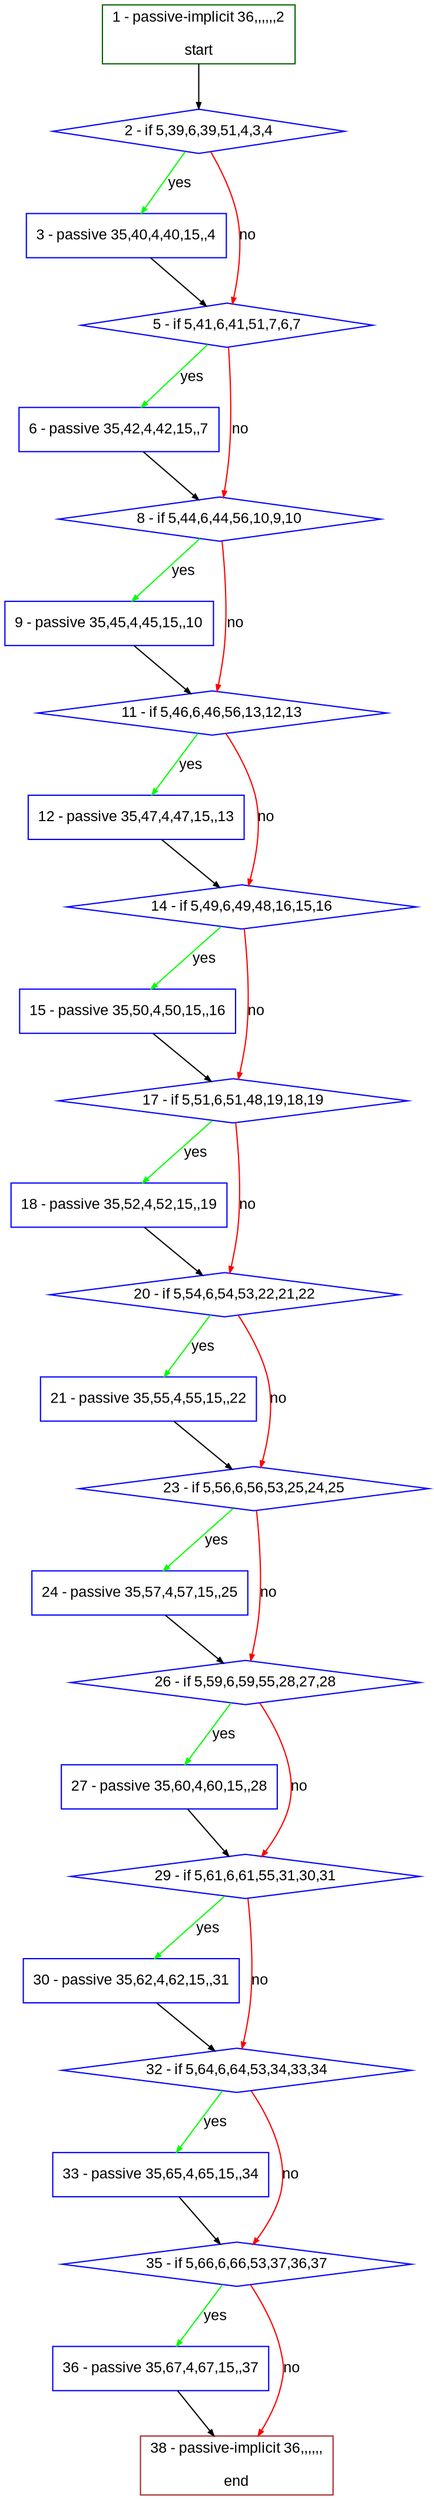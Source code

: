 digraph "" {
  graph [bgcolor="white", fillcolor="#FFFFCC", pack="true", packmode="clust", fontname="Arial", label="", fontsize="12", compound="true", style="rounded,filled"];
  node [node_initialized="no", fillcolor="white", fontname="Arial", label="", color="grey", fontsize="12", fixedsize="false", compound="true", shape="rectangle", style="filled"];
  edge [arrowtail="none", lhead="", fontcolor="black", fontname="Arial", label="", color="black", fontsize="12", arrowhead="normal", arrowsize="0.5", compound="true", ltail="", dir="forward"];
  __N1 [fillcolor="#ffffff", label="2 - if 5,39,6,39,51,4,3,4", color="#0000ff", shape="diamond", style="filled"];
  __N2 [fillcolor="#ffffff", label="1 - passive-implicit 36,,,,,,2\n\nstart", color="#006400", shape="box", style="filled"];
  __N3 [fillcolor="#ffffff", label="3 - passive 35,40,4,40,15,,4", color="#0000ff", shape="box", style="filled"];
  __N4 [fillcolor="#ffffff", label="5 - if 5,41,6,41,51,7,6,7", color="#0000ff", shape="diamond", style="filled"];
  __N5 [fillcolor="#ffffff", label="6 - passive 35,42,4,42,15,,7", color="#0000ff", shape="box", style="filled"];
  __N6 [fillcolor="#ffffff", label="8 - if 5,44,6,44,56,10,9,10", color="#0000ff", shape="diamond", style="filled"];
  __N7 [fillcolor="#ffffff", label="9 - passive 35,45,4,45,15,,10", color="#0000ff", shape="box", style="filled"];
  __N8 [fillcolor="#ffffff", label="11 - if 5,46,6,46,56,13,12,13", color="#0000ff", shape="diamond", style="filled"];
  __N9 [fillcolor="#ffffff", label="12 - passive 35,47,4,47,15,,13", color="#0000ff", shape="box", style="filled"];
  __N10 [fillcolor="#ffffff", label="14 - if 5,49,6,49,48,16,15,16", color="#0000ff", shape="diamond", style="filled"];
  __N11 [fillcolor="#ffffff", label="15 - passive 35,50,4,50,15,,16", color="#0000ff", shape="box", style="filled"];
  __N12 [fillcolor="#ffffff", label="17 - if 5,51,6,51,48,19,18,19", color="#0000ff", shape="diamond", style="filled"];
  __N13 [fillcolor="#ffffff", label="18 - passive 35,52,4,52,15,,19", color="#0000ff", shape="box", style="filled"];
  __N14 [fillcolor="#ffffff", label="20 - if 5,54,6,54,53,22,21,22", color="#0000ff", shape="diamond", style="filled"];
  __N15 [fillcolor="#ffffff", label="21 - passive 35,55,4,55,15,,22", color="#0000ff", shape="box", style="filled"];
  __N16 [fillcolor="#ffffff", label="23 - if 5,56,6,56,53,25,24,25", color="#0000ff", shape="diamond", style="filled"];
  __N17 [fillcolor="#ffffff", label="24 - passive 35,57,4,57,15,,25", color="#0000ff", shape="box", style="filled"];
  __N18 [fillcolor="#ffffff", label="26 - if 5,59,6,59,55,28,27,28", color="#0000ff", shape="diamond", style="filled"];
  __N19 [fillcolor="#ffffff", label="27 - passive 35,60,4,60,15,,28", color="#0000ff", shape="box", style="filled"];
  __N20 [fillcolor="#ffffff", label="29 - if 5,61,6,61,55,31,30,31", color="#0000ff", shape="diamond", style="filled"];
  __N21 [fillcolor="#ffffff", label="30 - passive 35,62,4,62,15,,31", color="#0000ff", shape="box", style="filled"];
  __N22 [fillcolor="#ffffff", label="32 - if 5,64,6,64,53,34,33,34", color="#0000ff", shape="diamond", style="filled"];
  __N23 [fillcolor="#ffffff", label="33 - passive 35,65,4,65,15,,34", color="#0000ff", shape="box", style="filled"];
  __N24 [fillcolor="#ffffff", label="35 - if 5,66,6,66,53,37,36,37", color="#0000ff", shape="diamond", style="filled"];
  __N25 [fillcolor="#ffffff", label="36 - passive 35,67,4,67,15,,37", color="#0000ff", shape="box", style="filled"];
  __N26 [fillcolor="#ffffff", label="38 - passive-implicit 36,,,,,,\n\nend", color="#a52a2a", shape="box", style="filled"];
  __N2 -> __N1 [arrowtail="none", color="#000000", label="", arrowhead="normal", dir="forward"];
  __N1 -> __N3 [arrowtail="none", color="#00ff00", label="yes", arrowhead="normal", dir="forward"];
  __N1 -> __N4 [arrowtail="none", color="#ff0000", label="no", arrowhead="normal", dir="forward"];
  __N3 -> __N4 [arrowtail="none", color="#000000", label="", arrowhead="normal", dir="forward"];
  __N4 -> __N5 [arrowtail="none", color="#00ff00", label="yes", arrowhead="normal", dir="forward"];
  __N4 -> __N6 [arrowtail="none", color="#ff0000", label="no", arrowhead="normal", dir="forward"];
  __N5 -> __N6 [arrowtail="none", color="#000000", label="", arrowhead="normal", dir="forward"];
  __N6 -> __N7 [arrowtail="none", color="#00ff00", label="yes", arrowhead="normal", dir="forward"];
  __N6 -> __N8 [arrowtail="none", color="#ff0000", label="no", arrowhead="normal", dir="forward"];
  __N7 -> __N8 [arrowtail="none", color="#000000", label="", arrowhead="normal", dir="forward"];
  __N8 -> __N9 [arrowtail="none", color="#00ff00", label="yes", arrowhead="normal", dir="forward"];
  __N8 -> __N10 [arrowtail="none", color="#ff0000", label="no", arrowhead="normal", dir="forward"];
  __N9 -> __N10 [arrowtail="none", color="#000000", label="", arrowhead="normal", dir="forward"];
  __N10 -> __N11 [arrowtail="none", color="#00ff00", label="yes", arrowhead="normal", dir="forward"];
  __N10 -> __N12 [arrowtail="none", color="#ff0000", label="no", arrowhead="normal", dir="forward"];
  __N11 -> __N12 [arrowtail="none", color="#000000", label="", arrowhead="normal", dir="forward"];
  __N12 -> __N13 [arrowtail="none", color="#00ff00", label="yes", arrowhead="normal", dir="forward"];
  __N12 -> __N14 [arrowtail="none", color="#ff0000", label="no", arrowhead="normal", dir="forward"];
  __N13 -> __N14 [arrowtail="none", color="#000000", label="", arrowhead="normal", dir="forward"];
  __N14 -> __N15 [arrowtail="none", color="#00ff00", label="yes", arrowhead="normal", dir="forward"];
  __N14 -> __N16 [arrowtail="none", color="#ff0000", label="no", arrowhead="normal", dir="forward"];
  __N15 -> __N16 [arrowtail="none", color="#000000", label="", arrowhead="normal", dir="forward"];
  __N16 -> __N17 [arrowtail="none", color="#00ff00", label="yes", arrowhead="normal", dir="forward"];
  __N16 -> __N18 [arrowtail="none", color="#ff0000", label="no", arrowhead="normal", dir="forward"];
  __N17 -> __N18 [arrowtail="none", color="#000000", label="", arrowhead="normal", dir="forward"];
  __N18 -> __N19 [arrowtail="none", color="#00ff00", label="yes", arrowhead="normal", dir="forward"];
  __N18 -> __N20 [arrowtail="none", color="#ff0000", label="no", arrowhead="normal", dir="forward"];
  __N19 -> __N20 [arrowtail="none", color="#000000", label="", arrowhead="normal", dir="forward"];
  __N20 -> __N21 [arrowtail="none", color="#00ff00", label="yes", arrowhead="normal", dir="forward"];
  __N20 -> __N22 [arrowtail="none", color="#ff0000", label="no", arrowhead="normal", dir="forward"];
  __N21 -> __N22 [arrowtail="none", color="#000000", label="", arrowhead="normal", dir="forward"];
  __N22 -> __N23 [arrowtail="none", color="#00ff00", label="yes", arrowhead="normal", dir="forward"];
  __N22 -> __N24 [arrowtail="none", color="#ff0000", label="no", arrowhead="normal", dir="forward"];
  __N23 -> __N24 [arrowtail="none", color="#000000", label="", arrowhead="normal", dir="forward"];
  __N24 -> __N25 [arrowtail="none", color="#00ff00", label="yes", arrowhead="normal", dir="forward"];
  __N24 -> __N26 [arrowtail="none", color="#ff0000", label="no", arrowhead="normal", dir="forward"];
  __N25 -> __N26 [arrowtail="none", color="#000000", label="", arrowhead="normal", dir="forward"];
}
